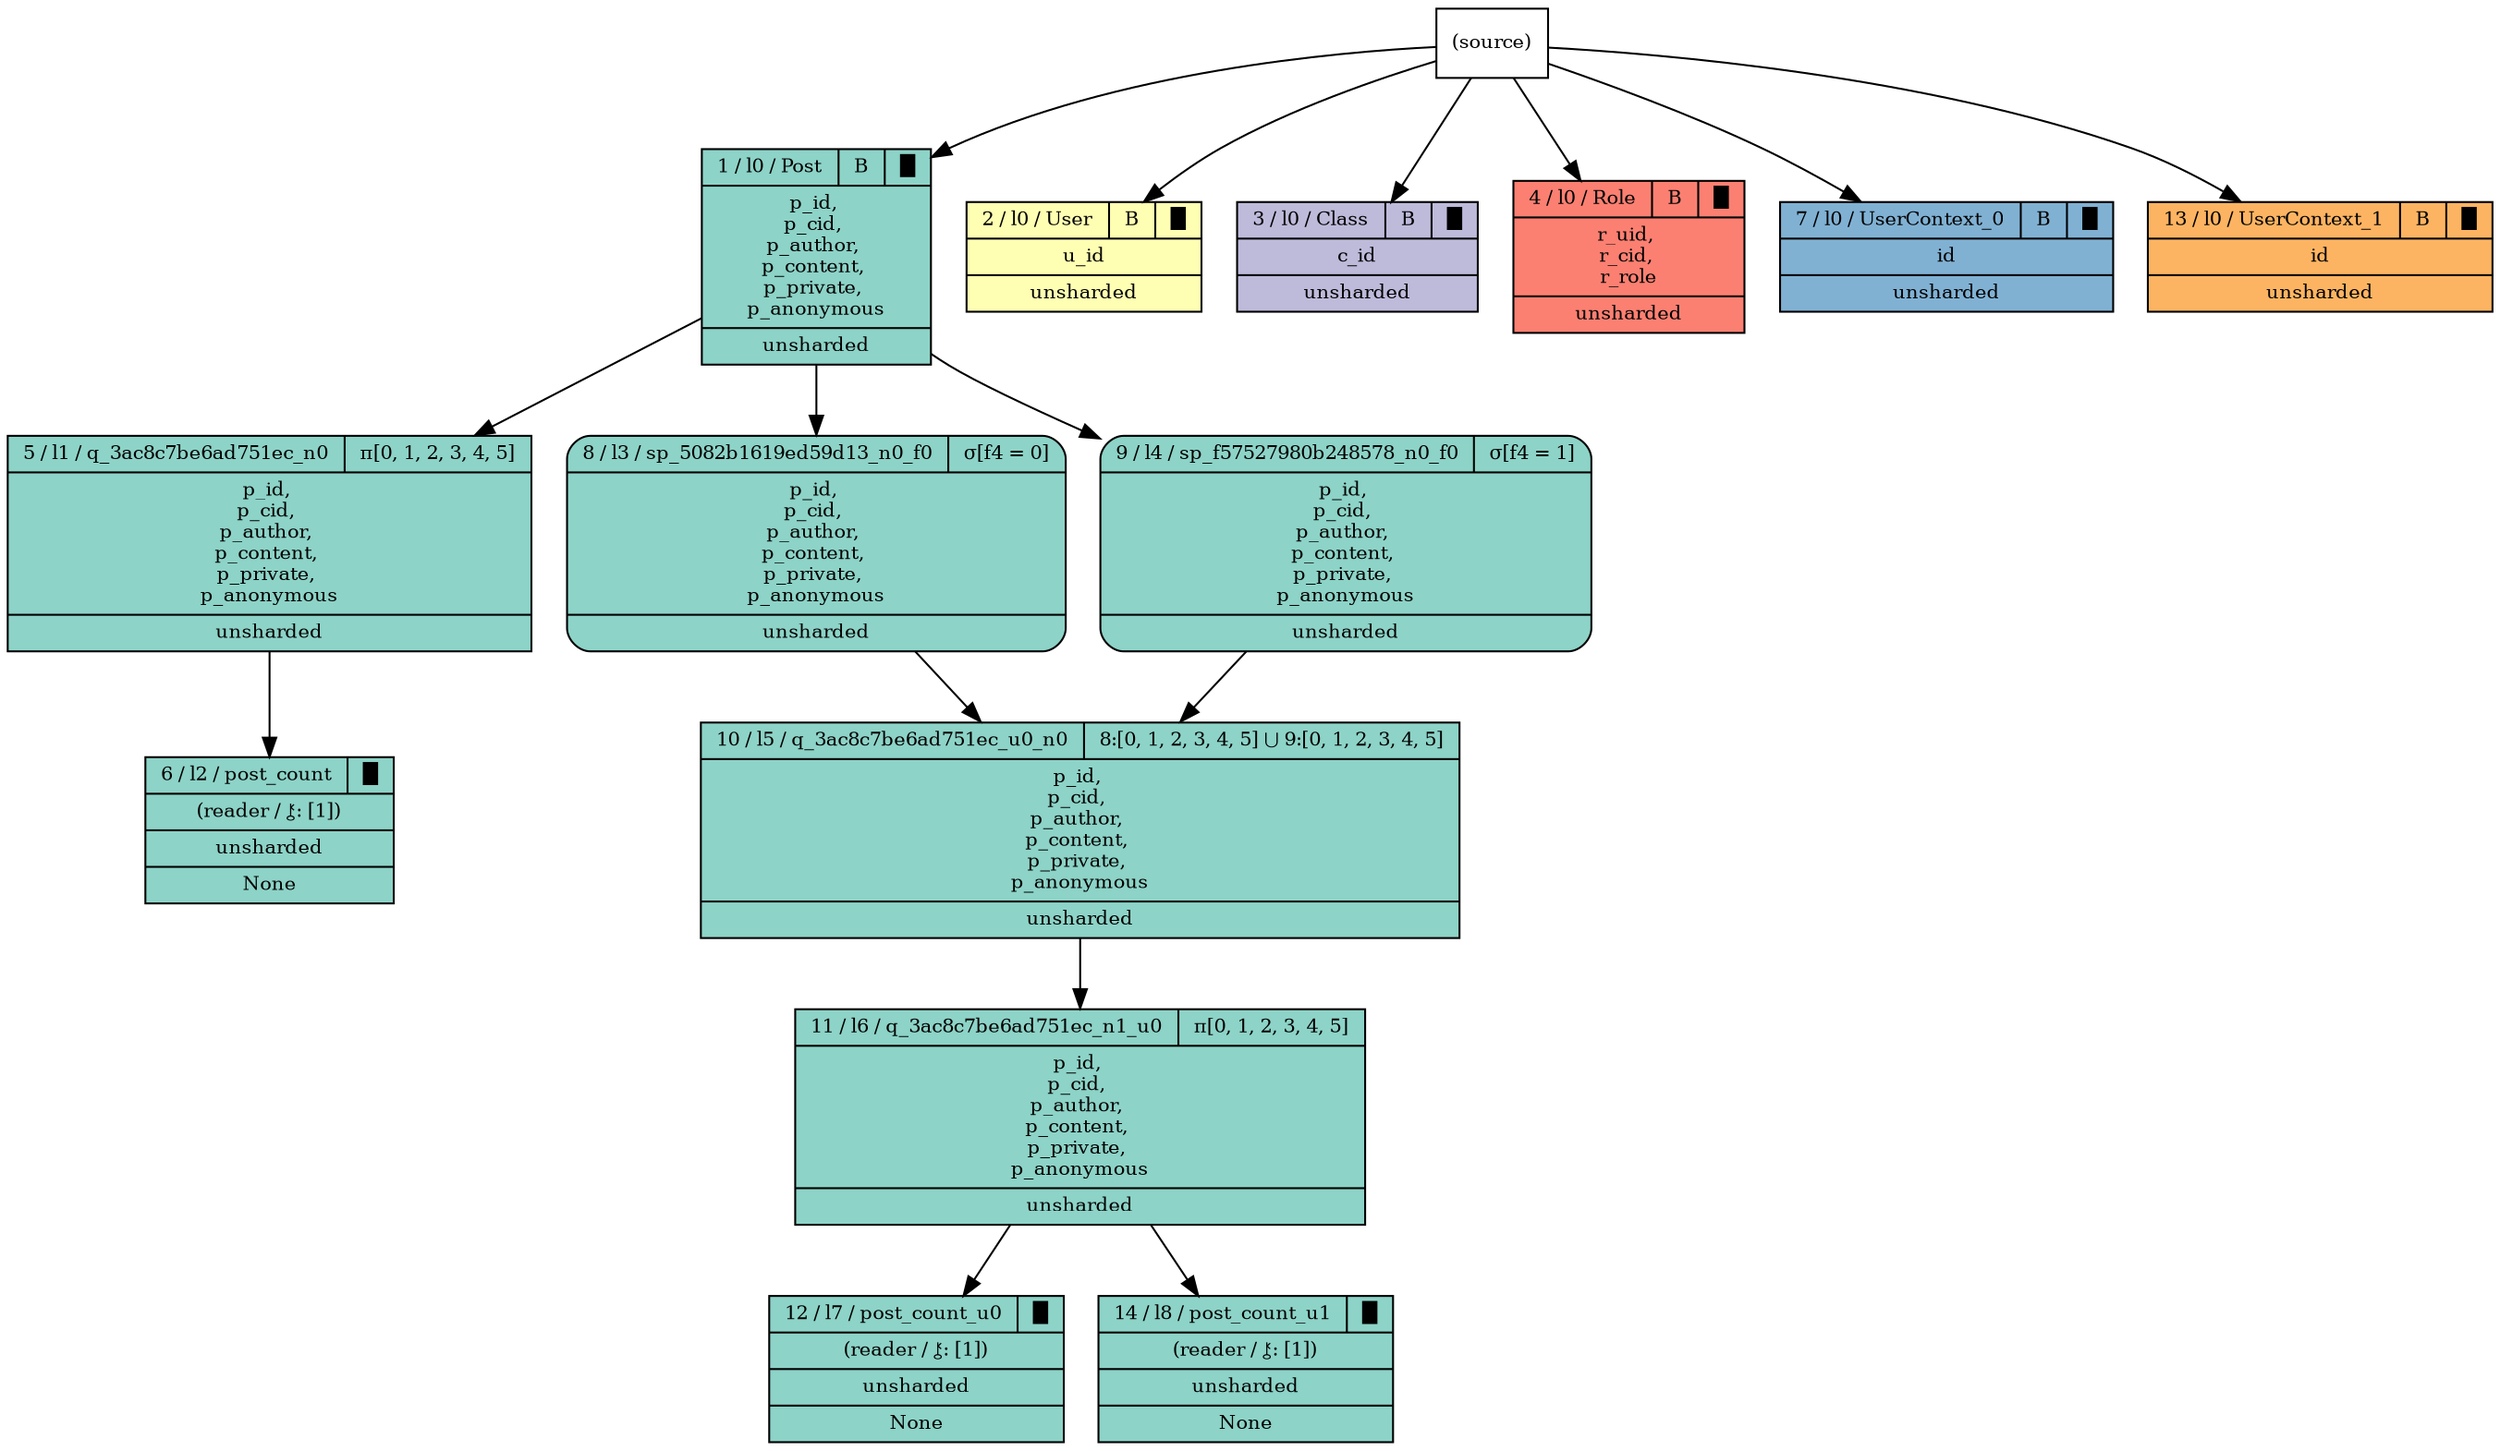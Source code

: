digraph {{
    node [shape=record, fontsize=10]
    0 [style="filled", fillcolor=white, label="(source)"]
    1 [style="filled", fillcolor="/set312/1", label="{ { 1 / l0 / Post | B | █ } | p_id, \np_cid, \np_author, \np_content, \np_private, \np_anonymous | unsharded }"]
    2 [style="filled", fillcolor="/set312/2", label="{ { 2 / l0 / User | B | █ } | u_id | unsharded }"]
    3 [style="filled", fillcolor="/set312/3", label="{ { 3 / l0 / Class | B | █ } | c_id | unsharded }"]
    4 [style="filled", fillcolor="/set312/4", label="{ { 4 / l0 / Role | B | █ } | r_uid, \nr_cid, \nr_role | unsharded }"]
    5 [style="filled", fillcolor="/set312/1", label="{{ 5 / l1 / q_3ac8c7be6ad751ec_n0 | π[0, 1, 2, 3, 4, 5]  } | p_id, \np_cid, \np_author, \np_content, \np_private, \np_anonymous | unsharded }"]
    6 [style="filled", fillcolor="/set312/1", label="{ { 6 / l2 / post_count | █ } | (reader / ⚷: [1]) | unsharded | None }"]
    7 [style="filled", fillcolor="/set312/5", label="{ { 7 / l0 / UserContext_0 | B | █ } | id | unsharded }"]
    8 [style="filled,rounded", fillcolor="/set312/1", label="{{ 8 / l3 / sp_5082b1619ed59d13_n0_f0 | σ[f4 = 0]  } | p_id, \np_cid, \np_author, \np_content, \np_private, \np_anonymous | unsharded }"]
    9 [style="filled,rounded", fillcolor="/set312/1", label="{{ 9 / l4 / sp_f57527980b248578_n0_f0 | σ[f4 = 1]  } | p_id, \np_cid, \np_author, \np_content, \np_private, \np_anonymous | unsharded }"]
    10 [style="filled", fillcolor="/set312/1", label="{{ 10 / l5 / q_3ac8c7be6ad751ec_u0_n0 | 8:[0, 1, 2, 3, 4, 5] ⋃ 9:[0, 1, 2, 3, 4, 5]  } | p_id, \np_cid, \np_author, \np_content, \np_private, \np_anonymous | unsharded }"]
    11 [style="filled", fillcolor="/set312/1", label="{{ 11 / l6 / q_3ac8c7be6ad751ec_n1_u0 | π[0, 1, 2, 3, 4, 5]  } | p_id, \np_cid, \np_author, \np_content, \np_private, \np_anonymous | unsharded }"]
    12 [style="filled", fillcolor="/set312/1", label="{ { 12 / l7 / post_count_u0 | █ } | (reader / ⚷: [1]) | unsharded | None }"]
    13 [style="filled", fillcolor="/set312/6", label="{ { 13 / l0 / UserContext_1 | B | █ } | id | unsharded }"]
    14 [style="filled", fillcolor="/set312/1", label="{ { 14 / l8 / post_count_u1 | █ } | (reader / ⚷: [1]) | unsharded | None }"]
    0 -> 1
    0 -> 2
    0 -> 3
    0 -> 4
    1 -> 5
    5 -> 6
    0 -> 7
    1 -> 8
    1 -> 9
    9 -> 10
    8 -> 10
    10 -> 11
    11 -> 12
    0 -> 13
    11 -> 14
}}